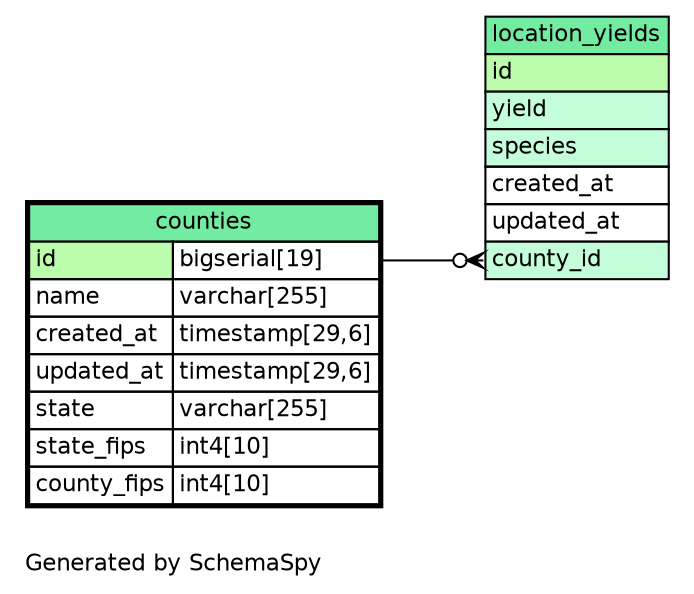 // dot 2.36.0 on Mac OS X 10.10.1
// SchemaSpy rev Unknown
digraph "oneDegreeRelationshipsDiagram" {
  graph [
    rankdir="RL"
    bgcolor="#ffffff"
    label="\nGenerated by SchemaSpy"
    labeljust="l"
    nodesep="0.18"
    ranksep="0.46"
    fontname="Helvetica"
    fontsize="11"
  ];
  node [
    fontname="Helvetica"
    fontsize="11"
    shape="plaintext"
  ];
  edge [
    arrowsize="0.8"
  ];
  "location_yields":"county_id":w -> "counties":"id.type":e [arrowhead=none dir=back arrowtail=crowodot];
  "counties" [
    label=<
    <TABLE BORDER="2" CELLBORDER="1" CELLSPACING="0" BGCOLOR="#FFFFFF">
      <TR><TD COLSPAN="4" BGCOLOR="#72ECA1" ALIGN="CENTER">counties</TD></TR>
      <TR><TD PORT="id" COLSPAN="3" BGCOLOR="#bcfdad !important" ALIGN="LEFT">id</TD><TD PORT="id.type" ALIGN="LEFT">bigserial[19]</TD></TR>
      <TR><TD PORT="name" COLSPAN="3" ALIGN="LEFT">name</TD><TD PORT="name.type" ALIGN="LEFT">varchar[255]</TD></TR>
      <TR><TD PORT="created_at" COLSPAN="3" ALIGN="LEFT">created_at</TD><TD PORT="created_at.type" ALIGN="LEFT">timestamp[29,6]</TD></TR>
      <TR><TD PORT="updated_at" COLSPAN="3" ALIGN="LEFT">updated_at</TD><TD PORT="updated_at.type" ALIGN="LEFT">timestamp[29,6]</TD></TR>
      <TR><TD PORT="state" COLSPAN="3" ALIGN="LEFT">state</TD><TD PORT="state.type" ALIGN="LEFT">varchar[255]</TD></TR>
      <TR><TD PORT="state_fips" COLSPAN="3" ALIGN="LEFT">state_fips</TD><TD PORT="state_fips.type" ALIGN="LEFT">int4[10]</TD></TR>
      <TR><TD PORT="county_fips" COLSPAN="3" ALIGN="LEFT">county_fips</TD><TD PORT="county_fips.type" ALIGN="LEFT">int4[10]</TD></TR>
    </TABLE>>
    URL="counties.html"
    tooltip="counties"
  ];
  "location_yields" [
    label=<
    <TABLE BORDER="0" CELLBORDER="1" CELLSPACING="0" BGCOLOR="#FFFFFF">
      <TR><TD COLSPAN="4" BGCOLOR="#72ECA1" ALIGN="CENTER">location_yields</TD></TR>
      <TR><TD PORT="id" COLSPAN="4" BGCOLOR="#bcfdad !important" ALIGN="LEFT">id</TD></TR>
      <TR><TD PORT="yield" COLSPAN="4" BGCOLOR="#c4fdda !important" ALIGN="LEFT">yield</TD></TR>
      <TR><TD PORT="species" COLSPAN="4" BGCOLOR="#c4fdda !important" ALIGN="LEFT">species</TD></TR>
      <TR><TD PORT="created_at" COLSPAN="4" ALIGN="LEFT">created_at</TD></TR>
      <TR><TD PORT="updated_at" COLSPAN="4" ALIGN="LEFT">updated_at</TD></TR>
      <TR><TD PORT="county_id" COLSPAN="4" BGCOLOR="#c4fdda !important" ALIGN="LEFT">county_id</TD></TR>
    </TABLE>>
    URL="location_yields.html"
    tooltip="location_yields"
  ];
}
